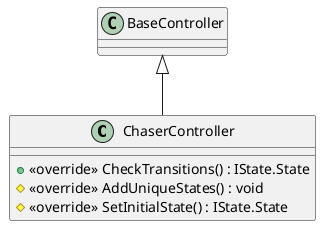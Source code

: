 @startuml
class ChaserController {
    + <<override>> CheckTransitions() : IState.State
    # <<override>> AddUniqueStates() : void
    # <<override>> SetInitialState() : IState.State
}
BaseController <|-- ChaserController
@enduml
